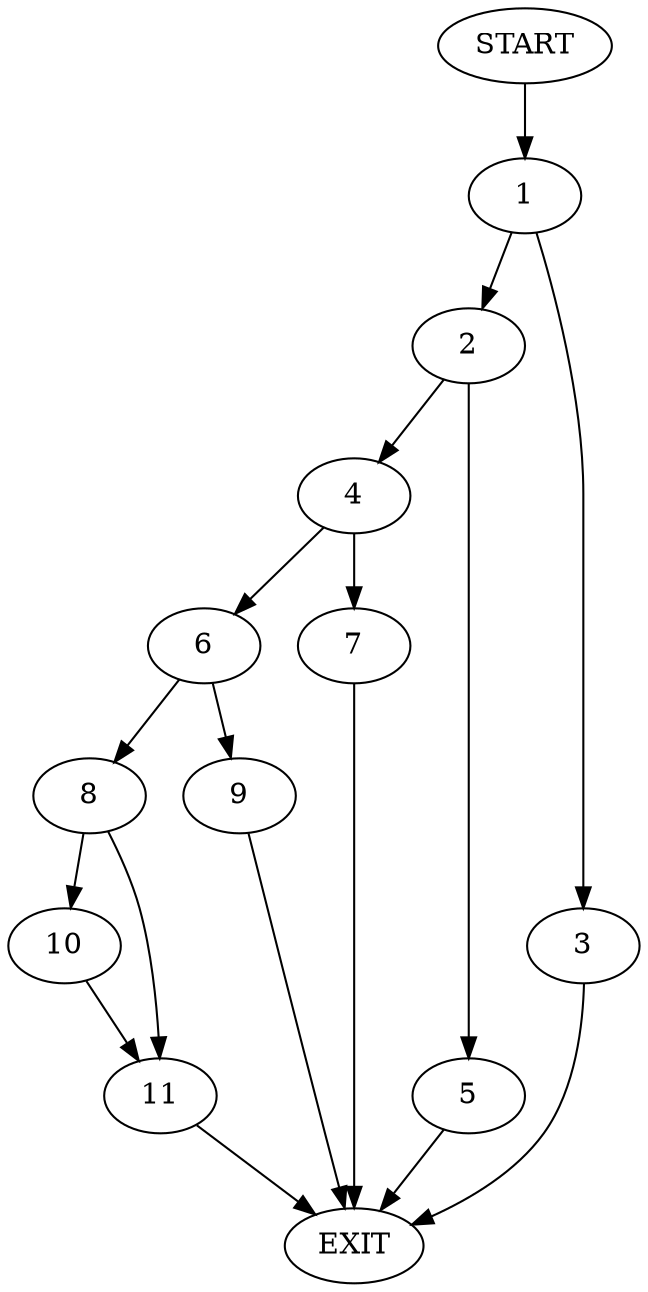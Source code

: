 digraph {
0 [label="START"]
12 [label="EXIT"]
0 -> 1
1 -> 2
1 -> 3
2 -> 4
2 -> 5
3 -> 12
5 -> 12
4 -> 6
4 -> 7
7 -> 12
6 -> 8
6 -> 9
9 -> 12
8 -> 10
8 -> 11
11 -> 12
10 -> 11
}
